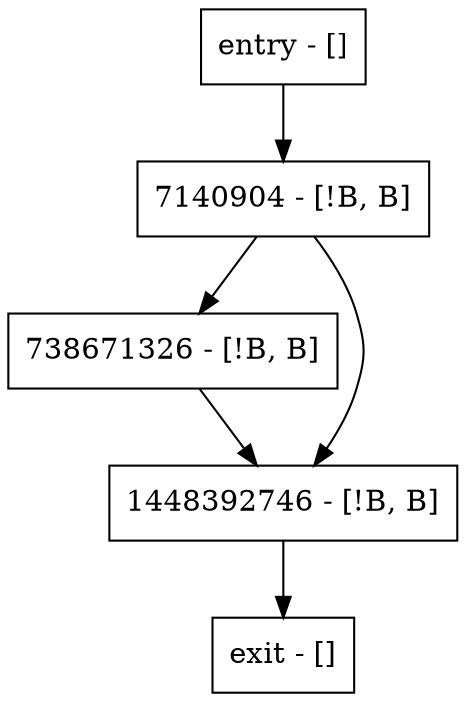 digraph bar {
node [shape=record];
7140904 [label="7140904 - [!B, B]"];
entry [label="entry - []"];
exit [label="exit - []"];
738671326 [label="738671326 - [!B, B]"];
1448392746 [label="1448392746 - [!B, B]"];
entry;
exit;
7140904 -> 738671326;
7140904 -> 1448392746;
entry -> 7140904;
738671326 -> 1448392746;
1448392746 -> exit;
}
